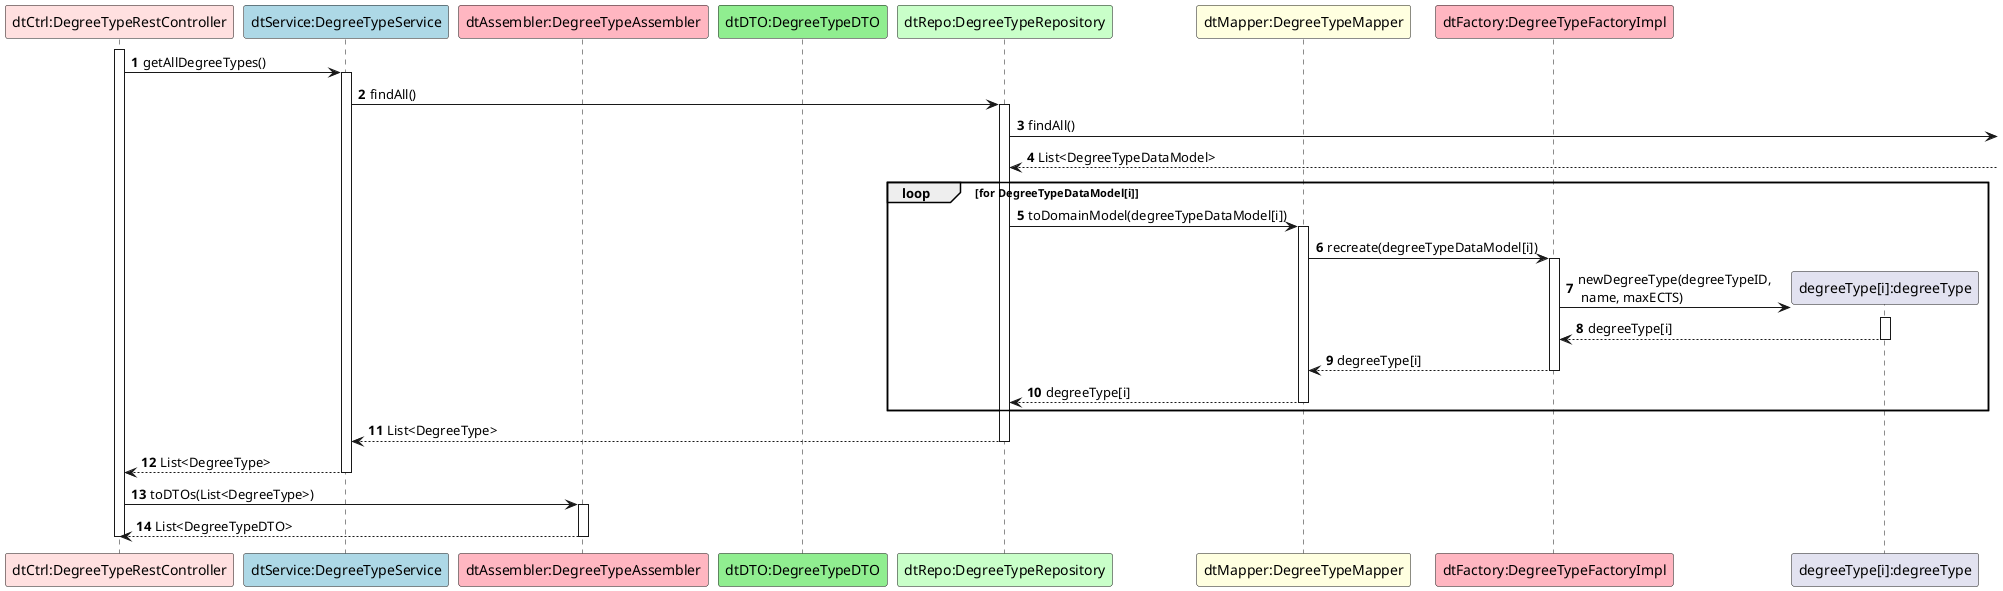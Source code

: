@startuml
autonumber

participant "dtCtrl:DegreeTypeRestController" as C #implementation
participant "dtService:DegreeTypeService" as DTS #lightblue
participant "dtAssembler:DegreeTypeAssembler" as DTA #lightpink
participant "dtDTO:DegreeTypeDTO" as DTDTO #lightgreen
participant "dtRepo:DegreeTypeRepository" as DTR #technology
participant "dtMapper:DegreeTypeMapper" as M #lightyellow
participant "dtFactory:DegreeTypeFactoryImpl" as F #lightpink
participant "degreeType[i]:degreeType" as DT

activate C
C -> DTS ++: getAllDegreeTypes()

DTS -> DTR ++: findAll()

DTR -> : findAll()
DTR <-- : List<DegreeTypeDataModel>

loop for DegreeTypeDataModel[i]
DTR -> M ++: toDomainModel(degreeTypeDataModel[i])
M -> F ++: recreate(degreeTypeDataModel[i])
F -> DT**: newDegreeType(degreeTypeID, \n name, maxECTS)
activate DT
DT --> F --: degreeType[i]
F --> M --: degreeType[i]
M --> DTR --: degreeType[i]
end

DTR --> DTS --: List<DegreeType>
DTS --> C --: List<DegreeType>
C -> DTA ++: toDTOs(List<DegreeType>)
DTA --> C --: List<DegreeTypeDTO>
deactivate C

@enduml
